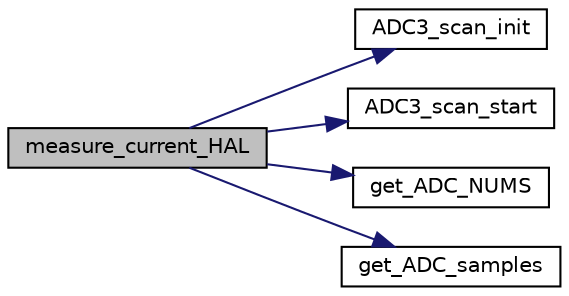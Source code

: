 digraph "measure_current_HAL"
{
 // LATEX_PDF_SIZE
  edge [fontname="Helvetica",fontsize="10",labelfontname="Helvetica",labelfontsize="10"];
  node [fontname="Helvetica",fontsize="10",shape=record];
  rankdir="LR";
  Node1 [label="measure_current_HAL",height=0.2,width=0.4,color="black", fillcolor="grey75", style="filled", fontcolor="black",tooltip=" "];
  Node1 -> Node2 [color="midnightblue",fontsize="10",style="solid",fontname="Helvetica"];
  Node2 [label="ADC3_scan_init",height=0.2,width=0.4,color="black", fillcolor="white", style="filled",URL="$measuring_8c.html#afe1768dbd46b7351841a8ac4f54d7201",tooltip="Initialize ADC, timer and DMA for sequential acquisition = scan mode."];
  Node1 -> Node3 [color="midnightblue",fontsize="10",style="solid",fontname="Helvetica"];
  Node3 [label="ADC3_scan_start",height=0.2,width=0.4,color="black", fillcolor="white", style="filled",URL="$measuring_8c.html#aeb8392280f6f2fe674f02d12012e83a6",tooltip="Start DMA, ADC and timer."];
  Node1 -> Node4 [color="midnightblue",fontsize="10",style="solid",fontname="Helvetica"];
  Node4 [label="get_ADC_NUMS",height=0.2,width=0.4,color="black", fillcolor="white", style="filled",URL="$measuring_8c.html#a0a03a8156d97779343c341d786c0e365",tooltip=" "];
  Node1 -> Node5 [color="midnightblue",fontsize="10",style="solid",fontname="Helvetica"];
  Node5 [label="get_ADC_samples",height=0.2,width=0.4,color="black", fillcolor="white", style="filled",URL="$measuring_8c.html#a52e98955c64c42add7a415a6514ec589",tooltip=" "];
}
